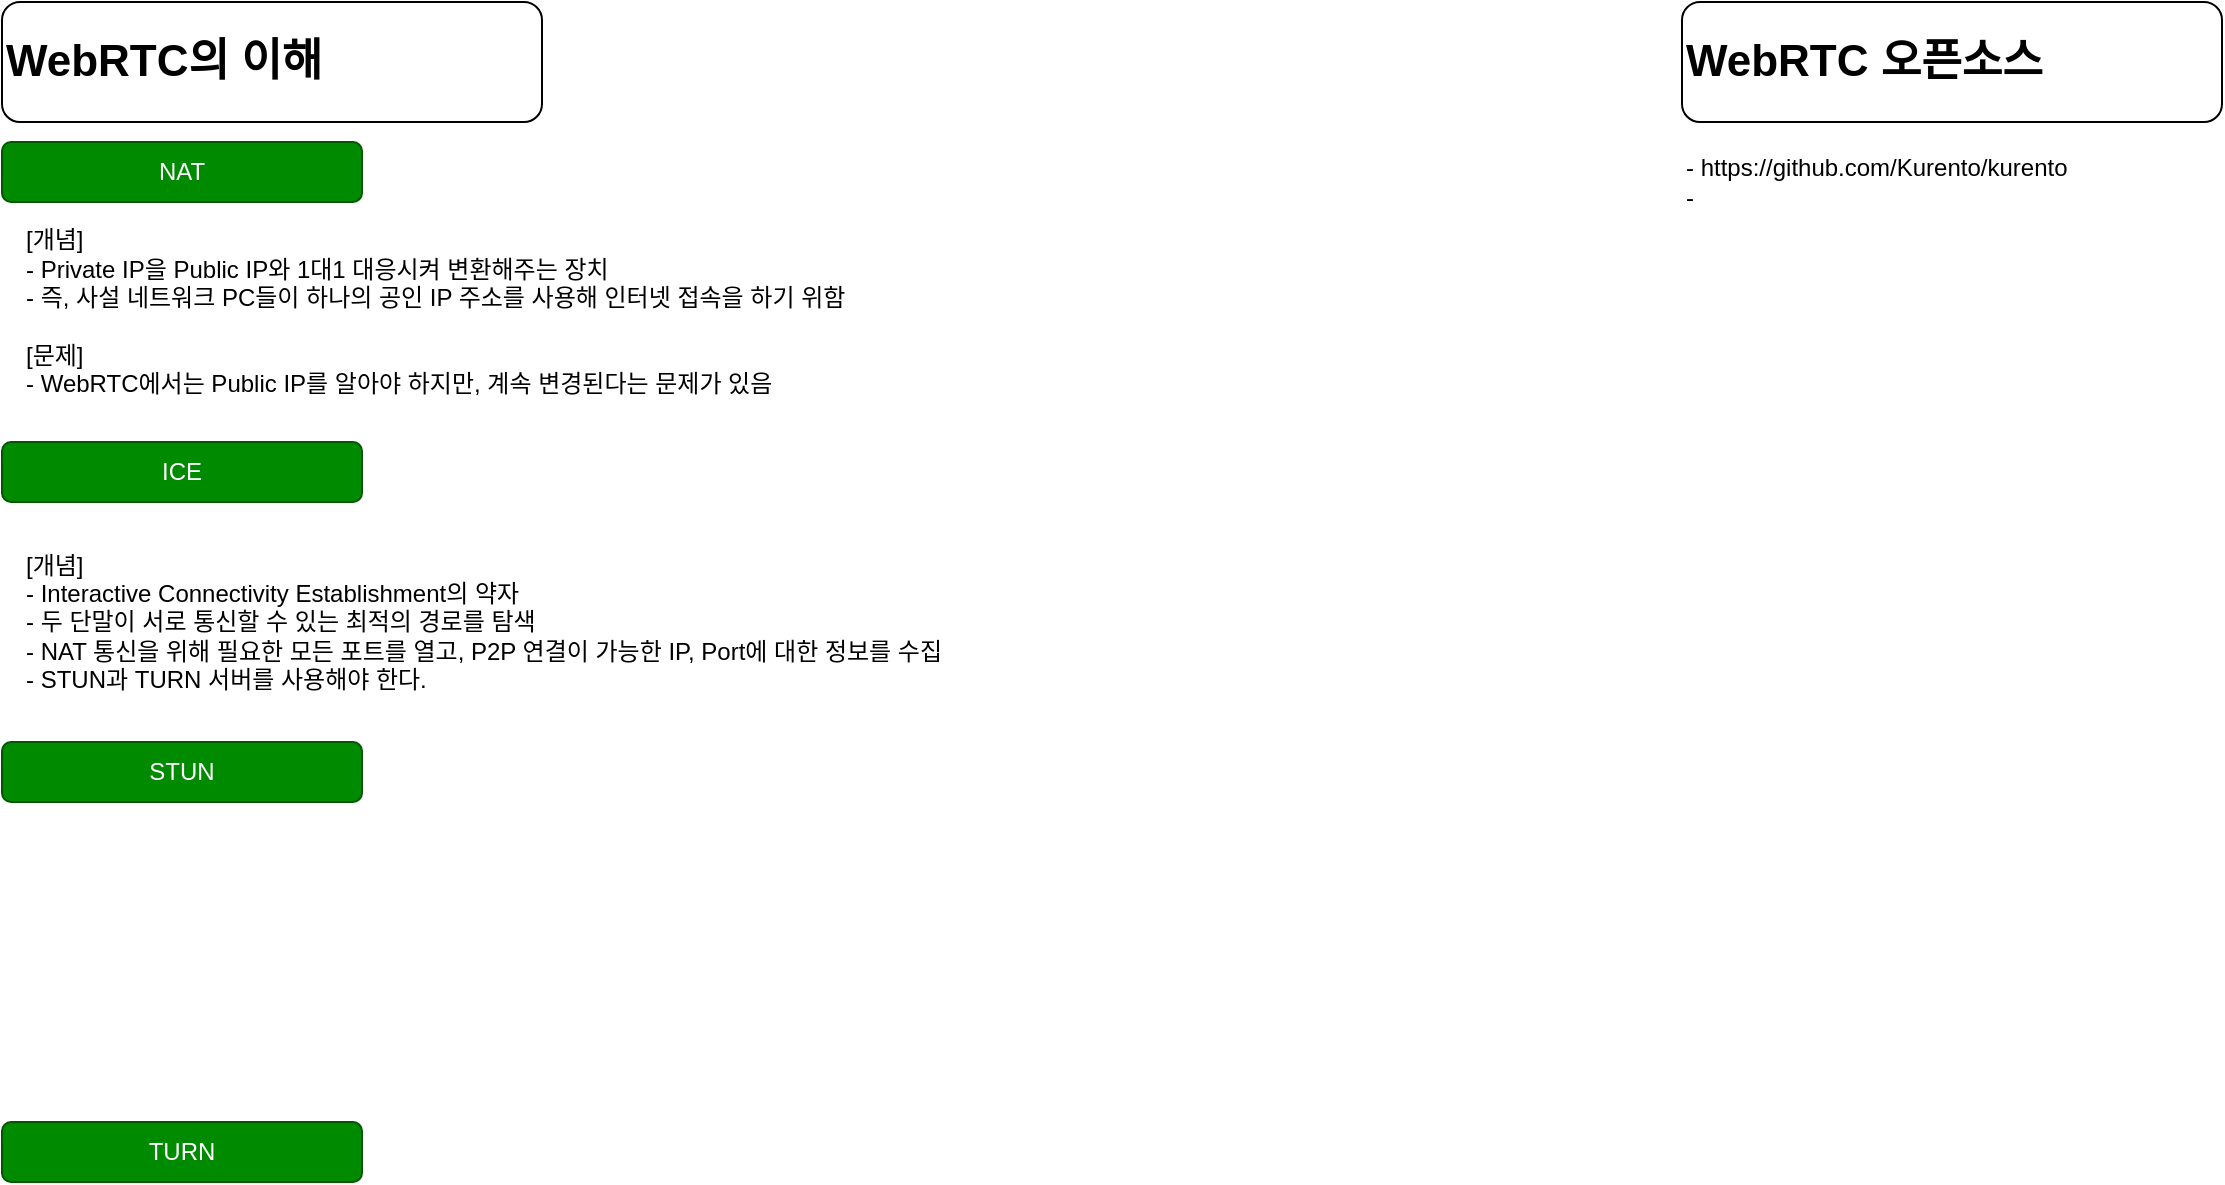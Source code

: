 <mxfile version="22.1.4" type="github">
  <diagram name="WebRTC" id="DejcVski65Hzrb7V9-FY">
    <mxGraphModel dx="1581" dy="1051" grid="1" gridSize="10" guides="1" tooltips="1" connect="1" arrows="1" fold="1" page="1" pageScale="1" pageWidth="827" pageHeight="1169" math="0" shadow="0">
      <root>
        <mxCell id="0" />
        <mxCell id="1" parent="0" />
        <mxCell id="O3FIID095g_FBwwzk6d4-2" value="WebRTC의 이해" style="rounded=1;whiteSpace=wrap;html=1;align=left;fontStyle=1;fontSize=22;" vertex="1" parent="1">
          <mxGeometry x="-820" y="10" width="270" height="60" as="geometry" />
        </mxCell>
        <mxCell id="O3FIID095g_FBwwzk6d4-4" value="NAT" style="rounded=1;whiteSpace=wrap;html=1;fillColor=#008a00;fontColor=#ffffff;strokeColor=#005700;" vertex="1" parent="1">
          <mxGeometry x="-820" y="80" width="180" height="30" as="geometry" />
        </mxCell>
        <mxCell id="O3FIID095g_FBwwzk6d4-5" value="ICE" style="rounded=1;whiteSpace=wrap;html=1;fillColor=#008a00;fontColor=#ffffff;strokeColor=#005700;" vertex="1" parent="1">
          <mxGeometry x="-820" y="230" width="180" height="30" as="geometry" />
        </mxCell>
        <mxCell id="O3FIID095g_FBwwzk6d4-9" value="&lt;div style=&quot;&quot;&gt;&lt;span style=&quot;background-color: initial;&quot;&gt;[개념]&lt;/span&gt;&lt;/div&gt;&lt;div style=&quot;&quot;&gt;&lt;span style=&quot;background-color: initial;&quot;&gt;- Private IP을 Public IP와 1대1 대응시켜 변환해주는 장치&lt;/span&gt;&lt;/div&gt;&lt;div style=&quot;&quot;&gt;- 즉, 사설 네트워크 PC들이 하나의 공인 IP 주소를 사용해 인터넷 접속을 하기 위함&lt;/div&gt;&lt;div style=&quot;&quot;&gt;&lt;br&gt;&lt;/div&gt;&lt;div style=&quot;&quot;&gt;[문제]&lt;/div&gt;&lt;div style=&quot;&quot;&gt;- WebRTC에서는 Public IP를 알아야 하지만, 계속 변경된다는 문제가 있음&lt;/div&gt;" style="text;html=1;align=left;verticalAlign=middle;resizable=0;points=[];autosize=1;strokeColor=none;fillColor=none;" vertex="1" parent="1">
          <mxGeometry x="-810" y="115" width="460" height="100" as="geometry" />
        </mxCell>
        <mxCell id="O3FIID095g_FBwwzk6d4-10" value="&lt;div style=&quot;&quot;&gt;&lt;span style=&quot;background-color: initial;&quot;&gt;[개념]&lt;/span&gt;&lt;/div&gt;&lt;div style=&quot;&quot;&gt;- Interactive Connectivity Establishment의 약자&lt;/div&gt;- 두 단말이 서로 통신할 수 있는 최적의 경로를 탐색&lt;div style=&quot;&quot;&gt;- NAT 통신을 위해 필요한 모든 포트를 열고, P2P 연결이 가능한 IP, Port에 대한 정보를 수집&lt;/div&gt;&lt;div style=&quot;&quot;&gt;- STUN과 TURN 서버를 사용해야 한다.&lt;/div&gt;" style="text;html=1;align=left;verticalAlign=middle;resizable=0;points=[];autosize=1;strokeColor=none;fillColor=none;" vertex="1" parent="1">
          <mxGeometry x="-810" y="275" width="510" height="90" as="geometry" />
        </mxCell>
        <mxCell id="O3FIID095g_FBwwzk6d4-15" value="STUN" style="rounded=1;whiteSpace=wrap;html=1;fillColor=#008a00;fontColor=#ffffff;strokeColor=#005700;" vertex="1" parent="1">
          <mxGeometry x="-820" y="380" width="180" height="30" as="geometry" />
        </mxCell>
        <mxCell id="O3FIID095g_FBwwzk6d4-16" value="TURN" style="rounded=1;whiteSpace=wrap;html=1;fillColor=#008a00;fontColor=#ffffff;strokeColor=#005700;" vertex="1" parent="1">
          <mxGeometry x="-820" y="570" width="180" height="30" as="geometry" />
        </mxCell>
        <mxCell id="O3FIID095g_FBwwzk6d4-17" value="WebRTC 오픈소스" style="rounded=1;whiteSpace=wrap;html=1;align=left;fontStyle=1;fontSize=22;" vertex="1" parent="1">
          <mxGeometry x="20" y="10" width="270" height="60" as="geometry" />
        </mxCell>
        <mxCell id="O3FIID095g_FBwwzk6d4-18" value="&lt;div style=&quot;&quot;&gt;-&amp;nbsp;https://github.com/Kurento/kurento&lt;/div&gt;&lt;div style=&quot;&quot;&gt;-&amp;nbsp;&lt;/div&gt;" style="text;html=1;align=left;verticalAlign=middle;resizable=0;points=[];autosize=1;strokeColor=none;fillColor=none;" vertex="1" parent="1">
          <mxGeometry x="20" y="80" width="210" height="40" as="geometry" />
        </mxCell>
      </root>
    </mxGraphModel>
  </diagram>
</mxfile>
